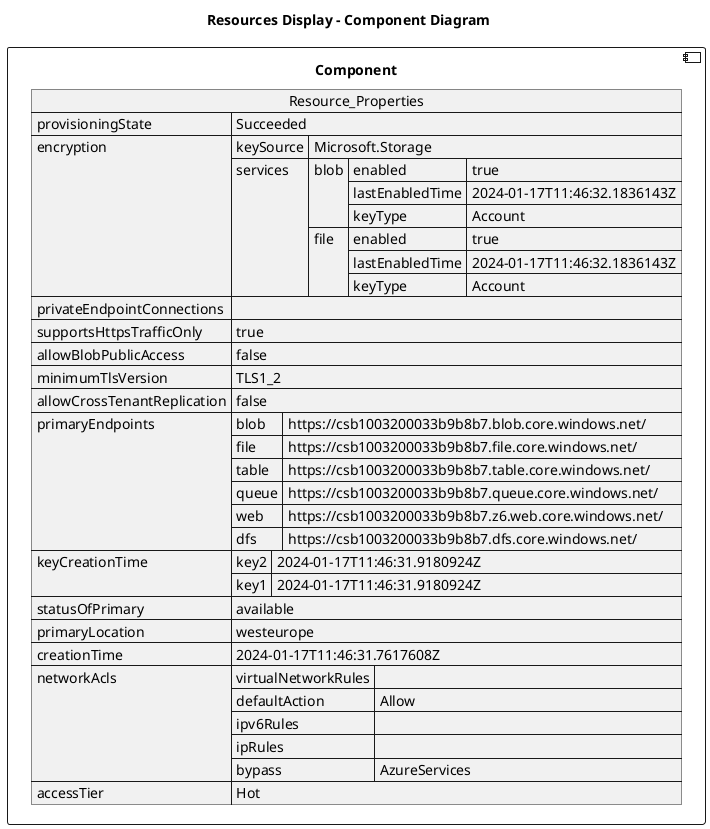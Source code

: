 @startuml

title Resources Display - Component Diagram

component Component {

json  Resource_Properties {
  "provisioningState": "Succeeded",
  "encryption": {
    "keySource": "Microsoft.Storage",
    "services": {
      "blob": {
        "enabled": true,
        "lastEnabledTime": "2024-01-17T11:46:32.1836143Z",
        "keyType": "Account"
      },
      "file": {
        "enabled": true,
        "lastEnabledTime": "2024-01-17T11:46:32.1836143Z",
        "keyType": "Account"
      }
    }
  },
  "privateEndpointConnections": [],
  "supportsHttpsTrafficOnly": true,
  "allowBlobPublicAccess": false,
  "minimumTlsVersion": "TLS1_2",
  "allowCrossTenantReplication": false,
  "primaryEndpoints": {
    "blob": "https://csb1003200033b9b8b7.blob.core.windows.net/",
    "file": "https://csb1003200033b9b8b7.file.core.windows.net/",
    "table": "https://csb1003200033b9b8b7.table.core.windows.net/",
    "queue": "https://csb1003200033b9b8b7.queue.core.windows.net/",
    "web": "https://csb1003200033b9b8b7.z6.web.core.windows.net/",
    "dfs": "https://csb1003200033b9b8b7.dfs.core.windows.net/"
  },
  "keyCreationTime": {
    "key2": "2024-01-17T11:46:31.9180924Z",
    "key1": "2024-01-17T11:46:31.9180924Z"
  },
  "statusOfPrimary": "available",
  "primaryLocation": "westeurope",
  "creationTime": "2024-01-17T11:46:31.7617608Z",
  "networkAcls": {
    "virtualNetworkRules": [],
    "defaultAction": "Allow",
    "ipv6Rules": [],
    "ipRules": [],
    "bypass": "AzureServices"
  },
  "accessTier": "Hot"
}
}
@enduml
